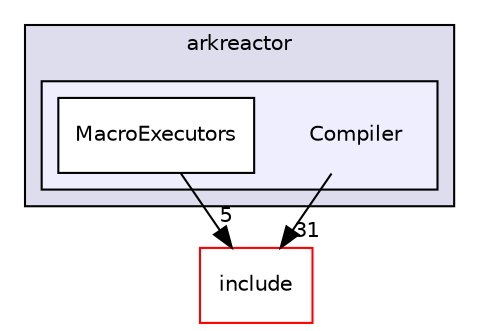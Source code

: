 digraph "C:/Users/folae/Documents/Code/Big-Projects/ArkScript/Ark/src/arkreactor/Compiler" {
  compound=true
  node [ fontsize="10", fontname="Helvetica"];
  edge [ labelfontsize="10", labelfontname="Helvetica"];
  subgraph clusterdir_e0d450b481c7e7e5abacff9799e54b3d {
    graph [ bgcolor="#ddddee", pencolor="black", label="arkreactor" fontname="Helvetica", fontsize="10", URL="dir_e0d450b481c7e7e5abacff9799e54b3d.html"]
  subgraph clusterdir_548d85becfdd8b4d1d64f6a452aea6ab {
    graph [ bgcolor="#eeeeff", pencolor="black", label="" URL="dir_548d85becfdd8b4d1d64f6a452aea6ab.html"];
    dir_548d85becfdd8b4d1d64f6a452aea6ab [shape=plaintext label="Compiler"];
  dir_2e13baa5b347a6eb0d8f8b02a59f7787 [shape=box label="MacroExecutors" fillcolor="white" style="filled" URL="dir_2e13baa5b347a6eb0d8f8b02a59f7787.html"];
  }
  }
  dir_d44c64559bbebec7f509842c48db8b23 [shape=box label="include" fillcolor="white" style="filled" color="red" URL="dir_d44c64559bbebec7f509842c48db8b23.html"];
  dir_2e13baa5b347a6eb0d8f8b02a59f7787->dir_d44c64559bbebec7f509842c48db8b23 [headlabel="5", labeldistance=1.5 headhref="dir_000011_000000.html"];
  dir_548d85becfdd8b4d1d64f6a452aea6ab->dir_d44c64559bbebec7f509842c48db8b23 [headlabel="31", labeldistance=1.5 headhref="dir_000010_000000.html"];
}
